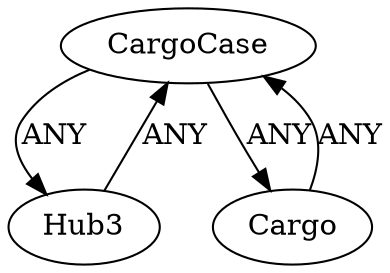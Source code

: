 /* Created by igraph 0.10.2 */
digraph {
  0 [
    instance=CargoCase_instance_1
    label=CargoCase
  ];
  1 [
    instance=Hub3_instance_4
    label=Hub3
  ];
  2 [
    instance=Cargo_instance_1
    label=Cargo
  ];

  0 -> 1 [
    label=ANY
  ];
  0 -> 2 [
    label=ANY
  ];
  1 -> 0 [
    label=ANY
  ];
  2 -> 0 [
    label=ANY
  ];
}
